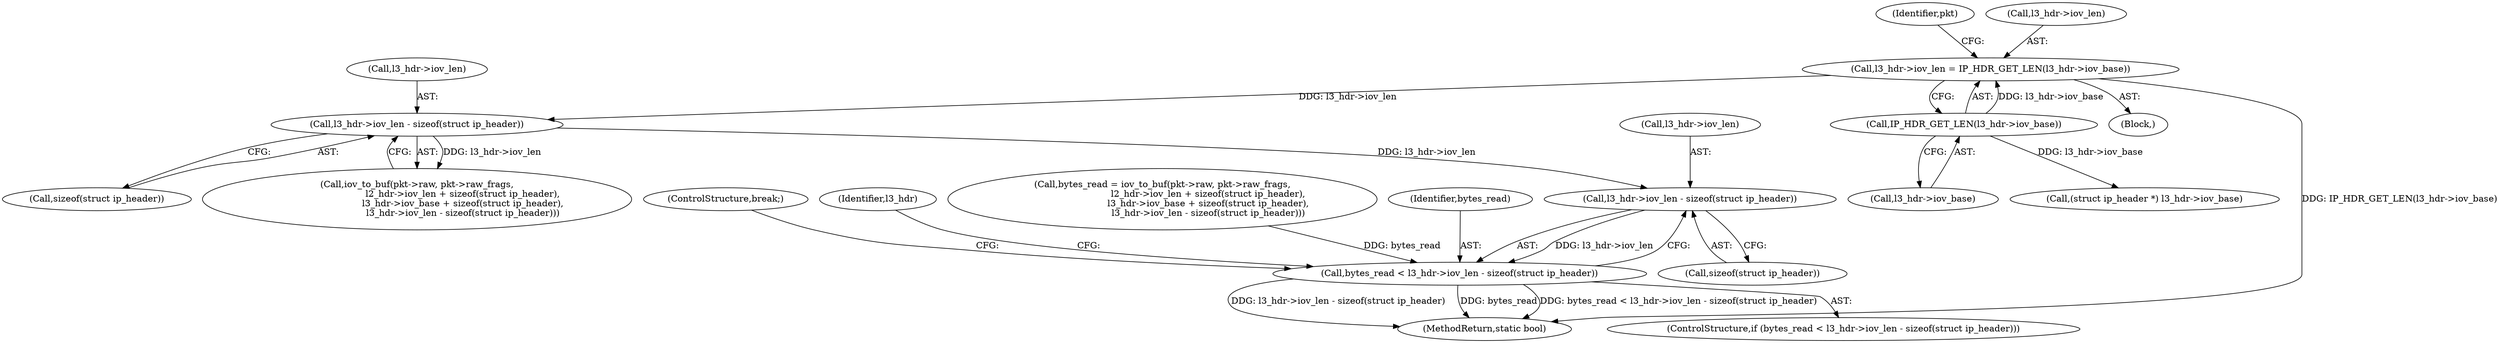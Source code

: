 digraph "0_qemu_a7278b36fcab9af469563bd7b9dadebe2ae25e48_0@API" {
"1000259" [label="(Call,l3_hdr->iov_len - sizeof(struct ip_header))"];
"1000250" [label="(Call,l3_hdr->iov_len - sizeof(struct ip_header))"];
"1000210" [label="(Call,l3_hdr->iov_len = IP_HDR_GET_LEN(l3_hdr->iov_base))"];
"1000214" [label="(Call,IP_HDR_GET_LEN(l3_hdr->iov_base))"];
"1000257" [label="(Call,bytes_read < l3_hdr->iov_len - sizeof(struct ip_header))"];
"1000250" [label="(Call,l3_hdr->iov_len - sizeof(struct ip_header))"];
"1000251" [label="(Call,l3_hdr->iov_len)"];
"1000220" [label="(Identifier,pkt)"];
"1000263" [label="(Call,sizeof(struct ip_header))"];
"1000223" [label="(Call,(struct ip_header *) l3_hdr->iov_base)"];
"1000273" [label="(ControlStructure,break;)"];
"1000210" [label="(Call,l3_hdr->iov_len = IP_HDR_GET_LEN(l3_hdr->iov_base))"];
"1000214" [label="(Call,IP_HDR_GET_LEN(l3_hdr->iov_base))"];
"1000215" [label="(Call,l3_hdr->iov_base)"];
"1000350" [label="(MethodReturn,static bool)"];
"1000256" [label="(ControlStructure,if (bytes_read < l3_hdr->iov_len - sizeof(struct ip_header)))"];
"1000257" [label="(Call,bytes_read < l3_hdr->iov_len - sizeof(struct ip_header))"];
"1000231" [label="(Call,iov_to_buf(pkt->raw, pkt->raw_frags,\n                                l2_hdr->iov_len + sizeof(struct ip_header),\n                                l3_hdr->iov_base + sizeof(struct ip_header),\n                                l3_hdr->iov_len - sizeof(struct ip_header)))"];
"1000254" [label="(Call,sizeof(struct ip_header))"];
"1000260" [label="(Call,l3_hdr->iov_len)"];
"1000211" [label="(Call,l3_hdr->iov_len)"];
"1000268" [label="(Identifier,l3_hdr)"];
"1000103" [label="(Block,)"];
"1000229" [label="(Call,bytes_read = iov_to_buf(pkt->raw, pkt->raw_frags,\n                                l2_hdr->iov_len + sizeof(struct ip_header),\n                                l3_hdr->iov_base + sizeof(struct ip_header),\n                                l3_hdr->iov_len - sizeof(struct ip_header)))"];
"1000259" [label="(Call,l3_hdr->iov_len - sizeof(struct ip_header))"];
"1000258" [label="(Identifier,bytes_read)"];
"1000259" -> "1000257"  [label="AST: "];
"1000259" -> "1000263"  [label="CFG: "];
"1000260" -> "1000259"  [label="AST: "];
"1000263" -> "1000259"  [label="AST: "];
"1000257" -> "1000259"  [label="CFG: "];
"1000259" -> "1000257"  [label="DDG: l3_hdr->iov_len"];
"1000250" -> "1000259"  [label="DDG: l3_hdr->iov_len"];
"1000250" -> "1000231"  [label="AST: "];
"1000250" -> "1000254"  [label="CFG: "];
"1000251" -> "1000250"  [label="AST: "];
"1000254" -> "1000250"  [label="AST: "];
"1000231" -> "1000250"  [label="CFG: "];
"1000250" -> "1000231"  [label="DDG: l3_hdr->iov_len"];
"1000210" -> "1000250"  [label="DDG: l3_hdr->iov_len"];
"1000210" -> "1000103"  [label="AST: "];
"1000210" -> "1000214"  [label="CFG: "];
"1000211" -> "1000210"  [label="AST: "];
"1000214" -> "1000210"  [label="AST: "];
"1000220" -> "1000210"  [label="CFG: "];
"1000210" -> "1000350"  [label="DDG: IP_HDR_GET_LEN(l3_hdr->iov_base)"];
"1000214" -> "1000210"  [label="DDG: l3_hdr->iov_base"];
"1000214" -> "1000215"  [label="CFG: "];
"1000215" -> "1000214"  [label="AST: "];
"1000214" -> "1000223"  [label="DDG: l3_hdr->iov_base"];
"1000257" -> "1000256"  [label="AST: "];
"1000258" -> "1000257"  [label="AST: "];
"1000268" -> "1000257"  [label="CFG: "];
"1000273" -> "1000257"  [label="CFG: "];
"1000257" -> "1000350"  [label="DDG: l3_hdr->iov_len - sizeof(struct ip_header)"];
"1000257" -> "1000350"  [label="DDG: bytes_read"];
"1000257" -> "1000350"  [label="DDG: bytes_read < l3_hdr->iov_len - sizeof(struct ip_header)"];
"1000229" -> "1000257"  [label="DDG: bytes_read"];
}
